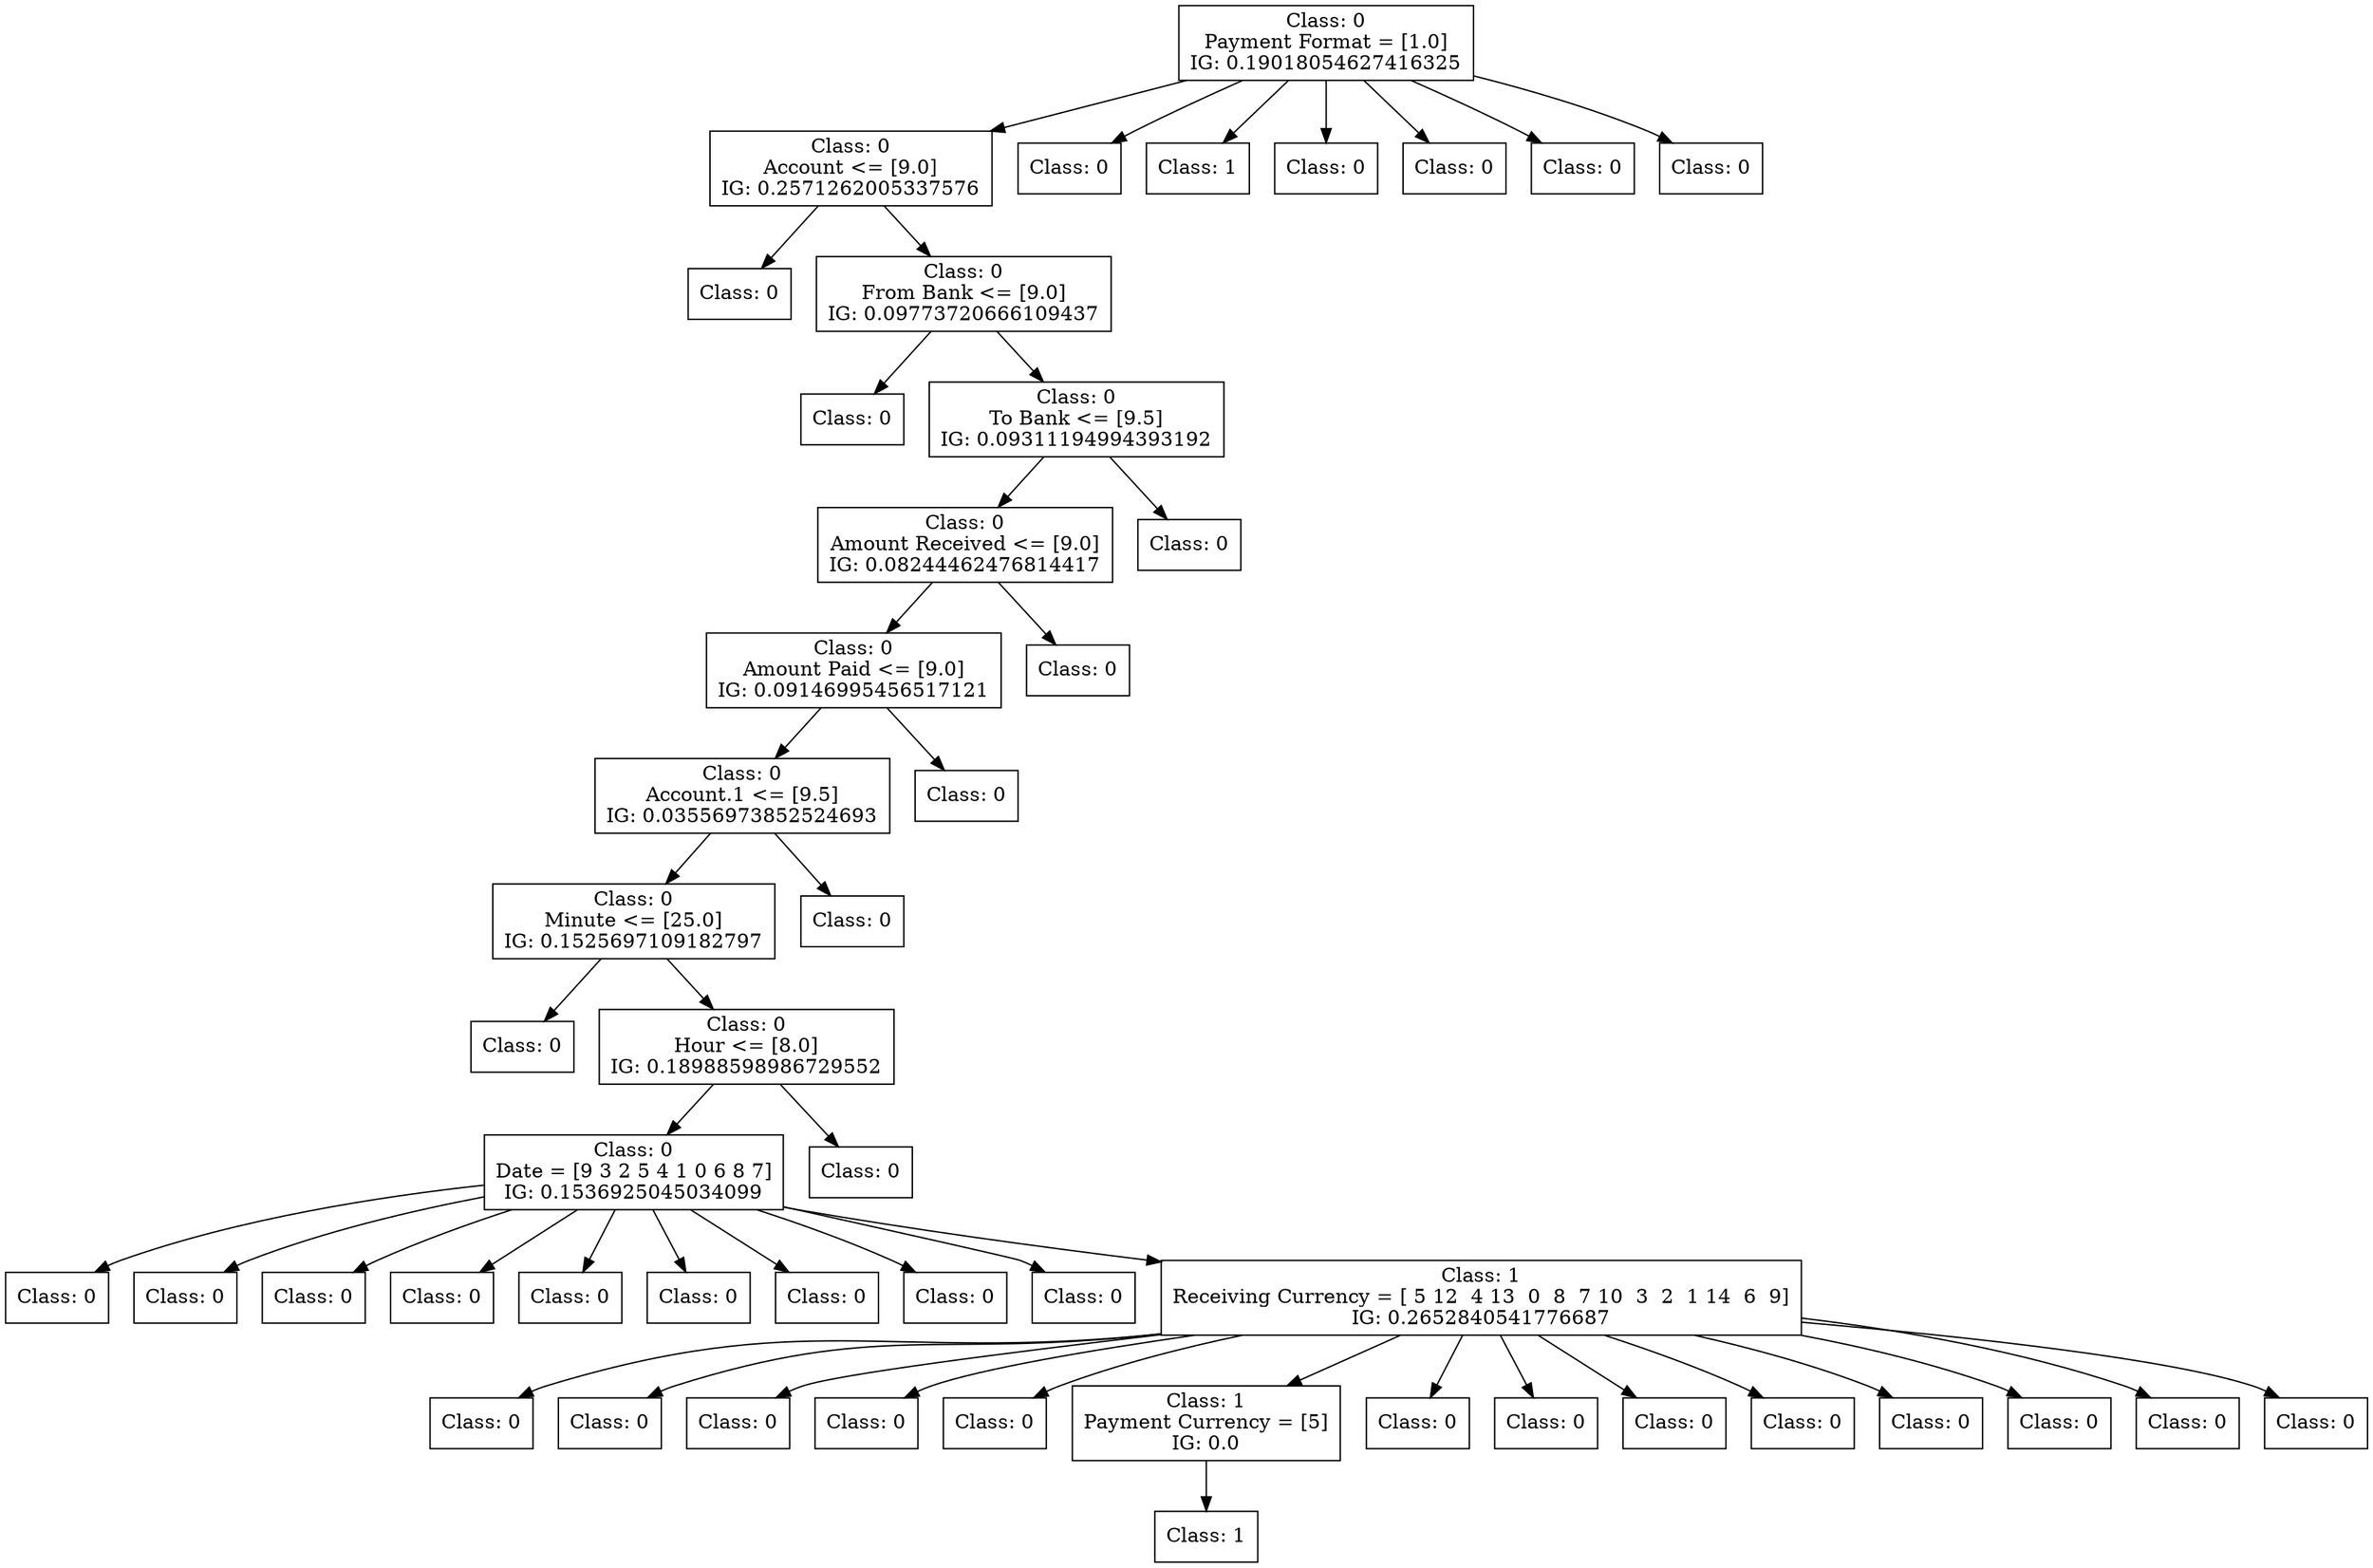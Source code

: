 digraph DecisionTree {
	rankdir=TD;
	node [shape=box];
	1901687963952 [label="Class: 0
Payment Format = [1.0]
IG: 0.19018054627416325"];
	1901687692960 [label="Class: 0
Account <= [9.0]
IG: 0.2571262005337576"];
	1901687963952 -> 1901687692960;
	1901687693440 [label="Class: 0
"];
	1901687692960 -> 1901687693440;
	1901687693872 [label="Class: 0
From Bank <= [9.0]
IG: 0.09773720666109437"];
	1901687692960 -> 1901687693872;
	1901687693584 [label="Class: 0
"];
	1901687693872 -> 1901687693584;
	1901687694064 [label="Class: 0
To Bank <= [9.5]
IG: 0.09311194994393192"];
	1901687693872 -> 1901687694064;
	1901687693104 [label="Class: 0
Amount Received <= [9.0]
IG: 0.08244462476814417"];
	1901687694064 -> 1901687693104;
	1901687693056 [label="Class: 0
Amount Paid <= [9.0]
IG: 0.09146995456517121"];
	1901687693104 -> 1901687693056;
	1901687692384 [label="Class: 0
Account.1 <= [9.5]
IG: 0.03556973852524693"];
	1901687693056 -> 1901687692384;
	1901687691760 [label="Class: 0
Minute <= [25.0]
IG: 0.1525697109182797"];
	1901687692384 -> 1901687691760;
	1901687692048 [label="Class: 0
"];
	1901687691760 -> 1901687692048;
	1901687700640 [label="Class: 0
Hour <= [8.0]
IG: 0.18988598986729552"];
	1901687691760 -> 1901687700640;
	1901687692624 [label="Class: 0
Date = [9 3 2 5 4 1 0 6 8 7]
IG: 0.1536925045034099"];
	1901687700640 -> 1901687692624;
	1901687700928 [label="Class: 0
"];
	1901687692624 -> 1901687700928;
	1901687692144 [label="Class: 0
"];
	1901687692624 -> 1901687692144;
	1901687701072 [label="Class: 0
"];
	1901687692624 -> 1901687701072;
	1901687700736 [label="Class: 0
"];
	1901687692624 -> 1901687700736;
	1901687693968 [label="Class: 0
"];
	1901687692624 -> 1901687693968;
	1901687693488 [label="Class: 0
"];
	1901687692624 -> 1901687693488;
	1901687692576 [label="Class: 0
"];
	1901687692624 -> 1901687692576;
	1901687701312 [label="Class: 0
"];
	1901687692624 -> 1901687701312;
	1901687694016 [label="Class: 0
"];
	1901687692624 -> 1901687694016;
	1901687694112 [label="Class: 1
Receiving Currency = [ 5 12  4 13  0  8  7 10  3  2  1 14  6  9]
IG: 0.2652840541776687"];
	1901687692624 -> 1901687694112;
	1901687700064 [label="Class: 0
"];
	1901687694112 -> 1901687700064;
	1901687693728 [label="Class: 0
"];
	1901687694112 -> 1901687693728;
	1901687692336 [label="Class: 0
"];
	1901687694112 -> 1901687692336;
	1901687692096 [label="Class: 0
"];
	1901687694112 -> 1901687692096;
	1901687691952 [label="Class: 0
"];
	1901687694112 -> 1901687691952;
	1901687693344 [label="Class: 1
Payment Currency = [5]
IG: 0.0"];
	1901687694112 -> 1901687693344;
	1901687699392 [label="Class: 1
"];
	1901687693344 -> 1901687699392;
	1901687691904 [label="Class: 0
"];
	1901687694112 -> 1901687691904;
	1901687692816 [label="Class: 0
"];
	1901687694112 -> 1901687692816;
	1901687691664 [label="Class: 0
"];
	1901687694112 -> 1901687691664;
	1901687700688 [label="Class: 0
"];
	1901687694112 -> 1901687700688;
	1901687700544 [label="Class: 0
"];
	1901687694112 -> 1901687700544;
	1901687700256 [label="Class: 0
"];
	1901687694112 -> 1901687700256;
	1901687700352 [label="Class: 0
"];
	1901687694112 -> 1901687700352;
	1901687692240 [label="Class: 0
"];
	1901687694112 -> 1901687692240;
	1901687700448 [label="Class: 0
"];
	1901687700640 -> 1901687700448;
	1901687700832 [label="Class: 0
"];
	1901687692384 -> 1901687700832;
	1901687701024 [label="Class: 0
"];
	1901687693056 -> 1901687701024;
	1901687701216 [label="Class: 0
"];
	1901687693104 -> 1901687701216;
	1901687701408 [label="Class: 0
"];
	1901687694064 -> 1901687701408;
	1901687693296 [label="Class: 0
"];
	1901687963952 -> 1901687693296;
	1901687692000 [label="Class: 1
"];
	1901687963952 -> 1901687692000;
	1901687622384 [label="Class: 0
"];
	1901687963952 -> 1901687622384;
	1901687692720 [label="Class: 0
"];
	1901687963952 -> 1901687692720;
	1901687691616 [label="Class: 0
"];
	1901687963952 -> 1901687691616;
	1901687692768 [label="Class: 0
"];
	1901687963952 -> 1901687692768;
}
